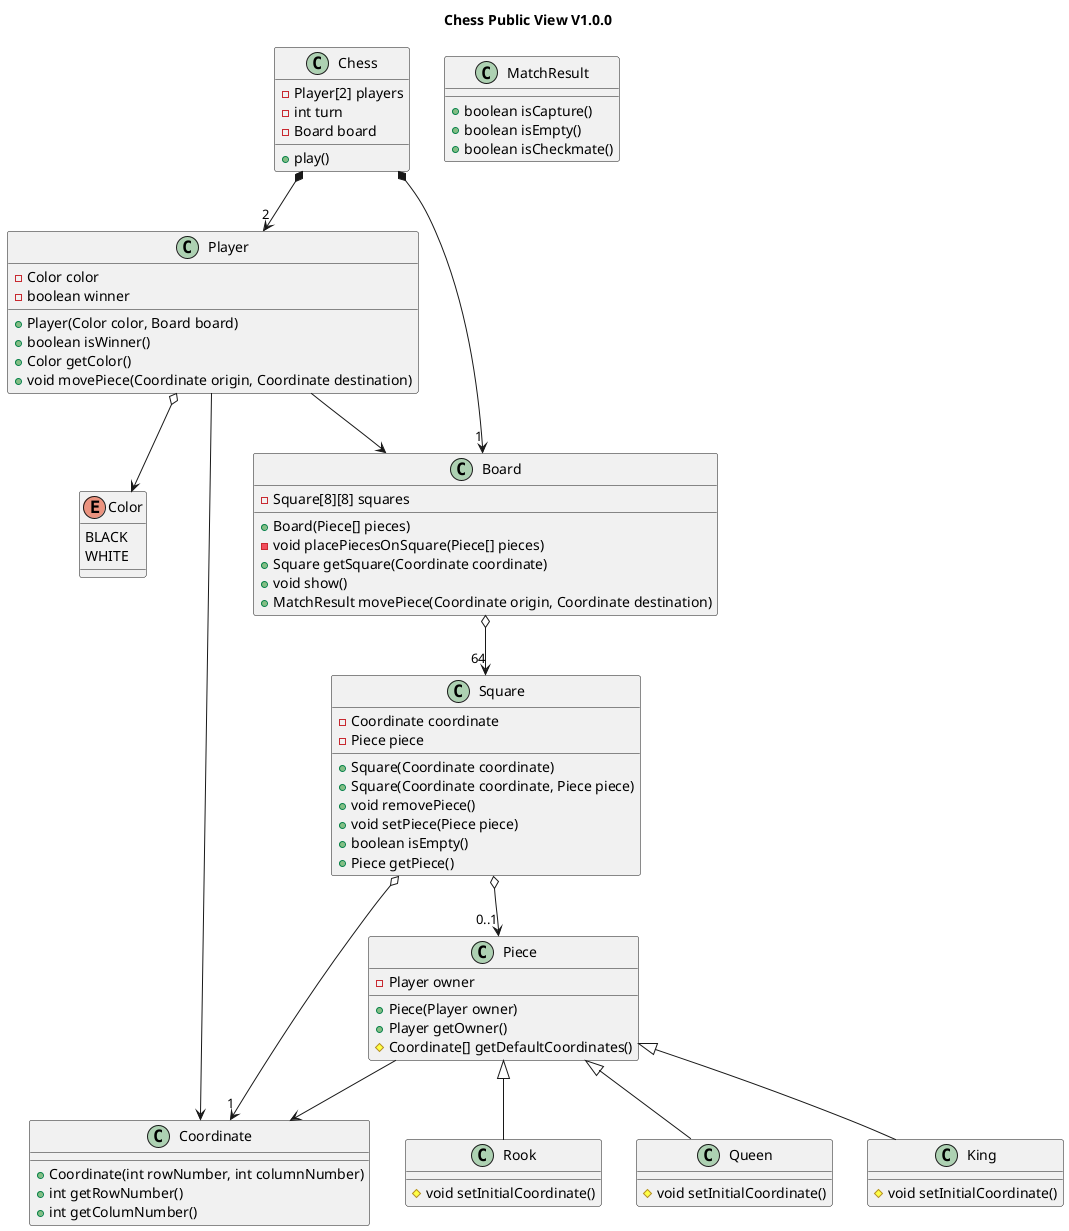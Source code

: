 @startuml ChessPublicView_v1

	title Chess Public View V1.0.0

	class Chess {
		-Player[2] players
		-int turn
		-Board board
		+play()
	}

	/'class Turn {
		-int currentPlayer;
		+Turn()
		+void next()
		+int getCurrentPLayerNumber()
	}'/

	class Player {
		-Color color
		-boolean winner
		+Player(Color color, Board board)
		+boolean isWinner()
		+Color getColor()
		+void movePiece(Coordinate origin, Coordinate destination)
	}

	enum Color {
		BLACK
		WHITE
	}

	class Board {
		-Square[8][8] squares
		+Board(Piece[] pieces)
		-void placePiecesOnSquare(Piece[] pieces)
		+Square getSquare(Coordinate coordinate)
		+void show()
		+MatchResult movePiece(Coordinate origin, Coordinate destination)
	}

	class Piece {
		-Player owner
		+Piece(Player owner)
		+Player getOwner()
		#Coordinate[] getDefaultCoordinates()
	}

	class King extends Piece {
		#void setInitialCoordinate()
	}

	class Rook extends Piece {
		#void setInitialCoordinate()
	}

	class Queen extends Piece {
		#void setInitialCoordinate()
	}

	class Coordinate {
		+Coordinate(int rowNumber, int columnNumber)
		+int getRowNumber()
		+int getColumNumber()
	}

	class Square {
		-Coordinate coordinate
		-Piece piece
		+Square(Coordinate coordinate)
		+Square(Coordinate coordinate, Piece piece)
		+void removePiece()
		+void setPiece(Piece piece)
		+boolean isEmpty()
		+Piece getPiece()
	}

	class MatchResult {
		+boolean isCapture()
		+boolean isEmpty()
		+boolean isCheckmate()
	}


	Chess *--> "1" Board
	'Chess *--> "1" Turn
	Chess *--> "2" Player

	Player --> Board
	Player o--> Color
	Player --> Coordinate
	Board o--> "64" Square
	Square o--> "0..1" Piece
	Square o--> "1" Coordinate
	Piece --> Coordinate



	

@enduml